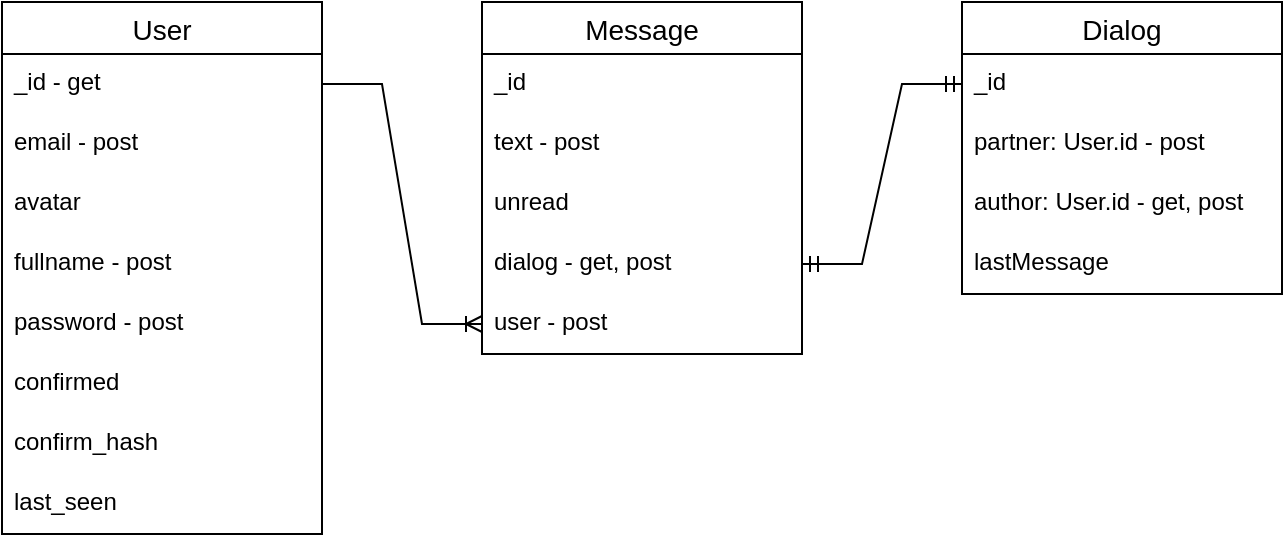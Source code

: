 <mxfile version="17.4.2" type="device"><diagram id="pwD-vKMkyPkXyvbPnA_7" name="Page-1"><mxGraphModel dx="929" dy="624" grid="1" gridSize="10" guides="1" tooltips="1" connect="1" arrows="1" fold="1" page="1" pageScale="1" pageWidth="1000000000" pageHeight="1000000000" math="0" shadow="0"><root><mxCell id="0"/><mxCell id="1" parent="0"/><mxCell id="PF3jpxEMLmJhcVQIaHfb-1" value="User" style="swimlane;fontStyle=0;childLayout=stackLayout;horizontal=1;startSize=26;horizontalStack=0;resizeParent=1;resizeParentMax=0;resizeLast=0;collapsible=1;marginBottom=0;align=center;fontSize=14;" vertex="1" parent="1"><mxGeometry x="320" y="320" width="160" height="266" as="geometry"/></mxCell><mxCell id="PF3jpxEMLmJhcVQIaHfb-2" value="_id - get" style="text;strokeColor=none;fillColor=none;spacingLeft=4;spacingRight=4;overflow=hidden;rotatable=0;points=[[0,0.5],[1,0.5]];portConstraint=eastwest;fontSize=12;" vertex="1" parent="PF3jpxEMLmJhcVQIaHfb-1"><mxGeometry y="26" width="160" height="30" as="geometry"/></mxCell><mxCell id="PF3jpxEMLmJhcVQIaHfb-27" value="email - post" style="text;strokeColor=none;fillColor=none;spacingLeft=4;spacingRight=4;overflow=hidden;rotatable=0;points=[[0,0.5],[1,0.5]];portConstraint=eastwest;fontSize=12;" vertex="1" parent="PF3jpxEMLmJhcVQIaHfb-1"><mxGeometry y="56" width="160" height="30" as="geometry"/></mxCell><mxCell id="PF3jpxEMLmJhcVQIaHfb-3" value="avatar" style="text;strokeColor=none;fillColor=none;spacingLeft=4;spacingRight=4;overflow=hidden;rotatable=0;points=[[0,0.5],[1,0.5]];portConstraint=eastwest;fontSize=12;" vertex="1" parent="PF3jpxEMLmJhcVQIaHfb-1"><mxGeometry y="86" width="160" height="30" as="geometry"/></mxCell><mxCell id="PF3jpxEMLmJhcVQIaHfb-6" value="fullname - post" style="text;strokeColor=none;fillColor=none;spacingLeft=4;spacingRight=4;overflow=hidden;rotatable=0;points=[[0,0.5],[1,0.5]];portConstraint=eastwest;fontSize=12;" vertex="1" parent="PF3jpxEMLmJhcVQIaHfb-1"><mxGeometry y="116" width="160" height="30" as="geometry"/></mxCell><mxCell id="PF3jpxEMLmJhcVQIaHfb-5" value="password - post" style="text;strokeColor=none;fillColor=none;spacingLeft=4;spacingRight=4;overflow=hidden;rotatable=0;points=[[0,0.5],[1,0.5]];portConstraint=eastwest;fontSize=12;" vertex="1" parent="PF3jpxEMLmJhcVQIaHfb-1"><mxGeometry y="146" width="160" height="30" as="geometry"/></mxCell><mxCell id="PF3jpxEMLmJhcVQIaHfb-7" value="confirmed" style="text;strokeColor=none;fillColor=none;spacingLeft=4;spacingRight=4;overflow=hidden;rotatable=0;points=[[0,0.5],[1,0.5]];portConstraint=eastwest;fontSize=12;" vertex="1" parent="PF3jpxEMLmJhcVQIaHfb-1"><mxGeometry y="176" width="160" height="30" as="geometry"/></mxCell><mxCell id="PF3jpxEMLmJhcVQIaHfb-4" value="confirm_hash" style="text;strokeColor=none;fillColor=none;spacingLeft=4;spacingRight=4;overflow=hidden;rotatable=0;points=[[0,0.5],[1,0.5]];portConstraint=eastwest;fontSize=12;" vertex="1" parent="PF3jpxEMLmJhcVQIaHfb-1"><mxGeometry y="206" width="160" height="30" as="geometry"/></mxCell><mxCell id="PF3jpxEMLmJhcVQIaHfb-8" value="last_seen" style="text;strokeColor=none;fillColor=none;spacingLeft=4;spacingRight=4;overflow=hidden;rotatable=0;points=[[0,0.5],[1,0.5]];portConstraint=eastwest;fontSize=12;" vertex="1" parent="PF3jpxEMLmJhcVQIaHfb-1"><mxGeometry y="236" width="160" height="30" as="geometry"/></mxCell><mxCell id="PF3jpxEMLmJhcVQIaHfb-12" value="Dialog" style="swimlane;fontStyle=0;childLayout=stackLayout;horizontal=1;startSize=26;horizontalStack=0;resizeParent=1;resizeParentMax=0;resizeLast=0;collapsible=1;marginBottom=0;align=center;fontSize=14;" vertex="1" parent="1"><mxGeometry x="800" y="320" width="160" height="146" as="geometry"/></mxCell><mxCell id="PF3jpxEMLmJhcVQIaHfb-28" value="_id" style="text;strokeColor=none;fillColor=none;spacingLeft=4;spacingRight=4;overflow=hidden;rotatable=0;points=[[0,0.5],[1,0.5]];portConstraint=eastwest;fontSize=12;" vertex="1" parent="PF3jpxEMLmJhcVQIaHfb-12"><mxGeometry y="26" width="160" height="30" as="geometry"/></mxCell><mxCell id="PF3jpxEMLmJhcVQIaHfb-13" value="partner: User.id - post" style="text;strokeColor=none;fillColor=none;spacingLeft=4;spacingRight=4;overflow=hidden;rotatable=0;points=[[0,0.5],[1,0.5]];portConstraint=eastwest;fontSize=12;" vertex="1" parent="PF3jpxEMLmJhcVQIaHfb-12"><mxGeometry y="56" width="160" height="30" as="geometry"/></mxCell><mxCell id="PF3jpxEMLmJhcVQIaHfb-14" value="author: User.id - get, post" style="text;strokeColor=none;fillColor=none;spacingLeft=4;spacingRight=4;overflow=hidden;rotatable=0;points=[[0,0.5],[1,0.5]];portConstraint=eastwest;fontSize=12;" vertex="1" parent="PF3jpxEMLmJhcVQIaHfb-12"><mxGeometry y="86" width="160" height="30" as="geometry"/></mxCell><mxCell id="PF3jpxEMLmJhcVQIaHfb-15" value="lastMessage" style="text;strokeColor=none;fillColor=none;spacingLeft=4;spacingRight=4;overflow=hidden;rotatable=0;points=[[0,0.5],[1,0.5]];portConstraint=eastwest;fontSize=12;" vertex="1" parent="PF3jpxEMLmJhcVQIaHfb-12"><mxGeometry y="116" width="160" height="30" as="geometry"/></mxCell><mxCell id="PF3jpxEMLmJhcVQIaHfb-20" value="Message" style="swimlane;fontStyle=0;childLayout=stackLayout;horizontal=1;startSize=26;horizontalStack=0;resizeParent=1;resizeParentMax=0;resizeLast=0;collapsible=1;marginBottom=0;align=center;fontSize=14;" vertex="1" parent="1"><mxGeometry x="560" y="320" width="160" height="176" as="geometry"/></mxCell><mxCell id="PF3jpxEMLmJhcVQIaHfb-33" value="_id" style="text;strokeColor=none;fillColor=none;spacingLeft=4;spacingRight=4;overflow=hidden;rotatable=0;points=[[0,0.5],[1,0.5]];portConstraint=eastwest;fontSize=12;" vertex="1" parent="PF3jpxEMLmJhcVQIaHfb-20"><mxGeometry y="26" width="160" height="30" as="geometry"/></mxCell><mxCell id="PF3jpxEMLmJhcVQIaHfb-21" value="text - post" style="text;strokeColor=none;fillColor=none;spacingLeft=4;spacingRight=4;overflow=hidden;rotatable=0;points=[[0,0.5],[1,0.5]];portConstraint=eastwest;fontSize=12;" vertex="1" parent="PF3jpxEMLmJhcVQIaHfb-20"><mxGeometry y="56" width="160" height="30" as="geometry"/></mxCell><mxCell id="PF3jpxEMLmJhcVQIaHfb-22" value="unread" style="text;strokeColor=none;fillColor=none;spacingLeft=4;spacingRight=4;overflow=hidden;rotatable=0;points=[[0,0.5],[1,0.5]];portConstraint=eastwest;fontSize=12;" vertex="1" parent="PF3jpxEMLmJhcVQIaHfb-20"><mxGeometry y="86" width="160" height="30" as="geometry"/></mxCell><mxCell id="PF3jpxEMLmJhcVQIaHfb-23" value="dialog - get, post" style="text;strokeColor=none;fillColor=none;spacingLeft=4;spacingRight=4;overflow=hidden;rotatable=0;points=[[0,0.5],[1,0.5]];portConstraint=eastwest;fontSize=12;" vertex="1" parent="PF3jpxEMLmJhcVQIaHfb-20"><mxGeometry y="116" width="160" height="30" as="geometry"/></mxCell><mxCell id="PF3jpxEMLmJhcVQIaHfb-24" value="user - post" style="text;strokeColor=none;fillColor=none;spacingLeft=4;spacingRight=4;overflow=hidden;rotatable=0;points=[[0,0.5],[1,0.5]];portConstraint=eastwest;fontSize=12;" vertex="1" parent="PF3jpxEMLmJhcVQIaHfb-20"><mxGeometry y="146" width="160" height="30" as="geometry"/></mxCell><mxCell id="PF3jpxEMLmJhcVQIaHfb-31" value="" style="edgeStyle=entityRelationEdgeStyle;fontSize=12;html=1;endArrow=ERoneToMany;rounded=0;exitX=1;exitY=0.5;exitDx=0;exitDy=0;entryX=0;entryY=0.5;entryDx=0;entryDy=0;" edge="1" parent="1" source="PF3jpxEMLmJhcVQIaHfb-2" target="PF3jpxEMLmJhcVQIaHfb-24"><mxGeometry width="100" height="100" relative="1" as="geometry"><mxPoint x="580" y="510" as="sourcePoint"/><mxPoint x="680" y="410" as="targetPoint"/></mxGeometry></mxCell><mxCell id="PF3jpxEMLmJhcVQIaHfb-32" value="" style="edgeStyle=entityRelationEdgeStyle;fontSize=12;html=1;endArrow=ERmandOne;startArrow=ERmandOne;rounded=0;entryX=0;entryY=0.5;entryDx=0;entryDy=0;exitX=1;exitY=0.5;exitDx=0;exitDy=0;" edge="1" parent="1" source="PF3jpxEMLmJhcVQIaHfb-23" target="PF3jpxEMLmJhcVQIaHfb-28"><mxGeometry width="100" height="100" relative="1" as="geometry"><mxPoint x="760" y="430" as="sourcePoint"/><mxPoint x="680" y="410" as="targetPoint"/></mxGeometry></mxCell></root></mxGraphModel></diagram></mxfile>